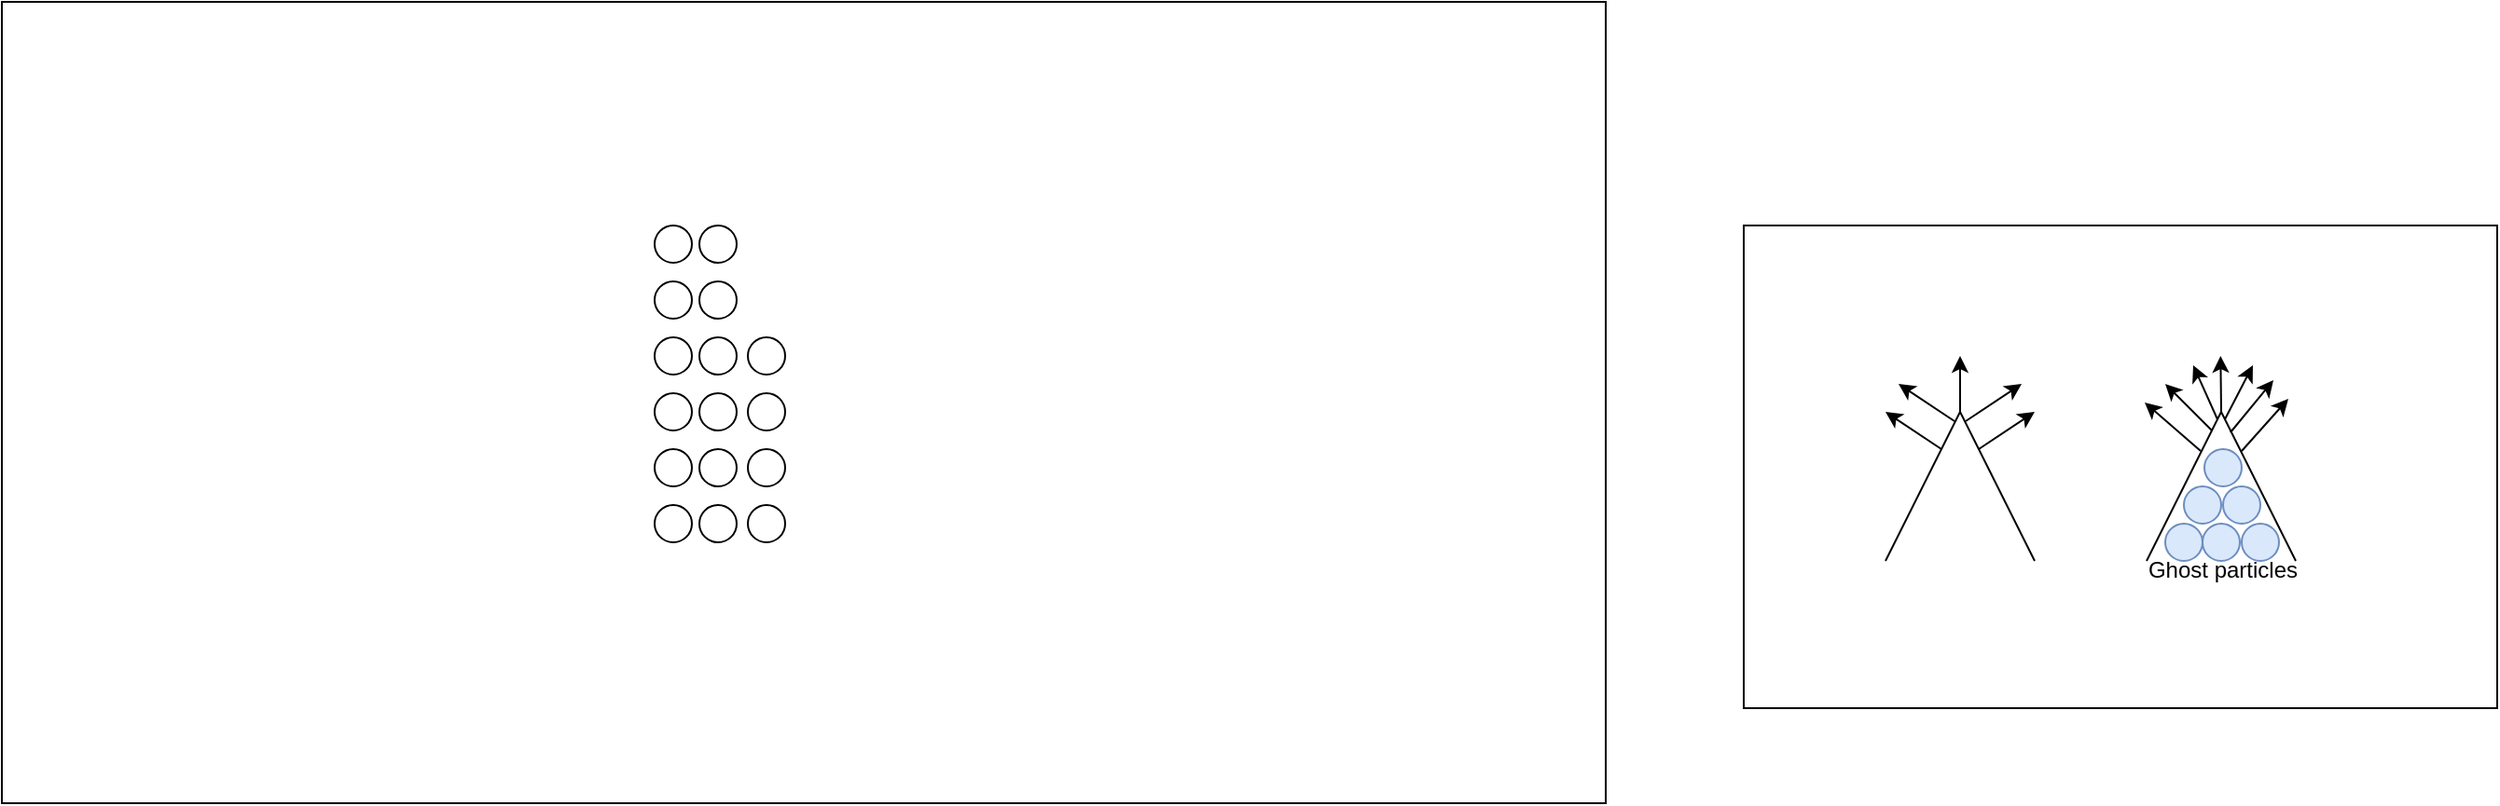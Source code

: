 <mxfile version="15.5.2" type="device"><diagram id="weTZ3xxEqIQuFocuFesK" name="Page-1"><mxGraphModel dx="474" dy="235" grid="0" gridSize="10" guides="1" tooltips="1" connect="1" arrows="1" fold="1" page="1" pageScale="1" pageWidth="827" pageHeight="1169" math="0" shadow="0"><root><mxCell id="0"/><mxCell id="1" parent="0"/><mxCell id="4-X3HEXb7m0m4tDuyqGL-37" value="" style="rounded=0;whiteSpace=wrap;html=1;" vertex="1" parent="1"><mxGeometry x="964" y="180" width="404" height="259" as="geometry"/></mxCell><mxCell id="39FBttLVgByDSy_LLfqQ-1" value="" style="rounded=0;whiteSpace=wrap;html=1;" parent="1" vertex="1"><mxGeometry x="30" y="60" width="860" height="430" as="geometry"/></mxCell><mxCell id="39FBttLVgByDSy_LLfqQ-5" value="" style="ellipse;whiteSpace=wrap;html=1;" parent="1" vertex="1"><mxGeometry x="430" y="240" width="20" height="20" as="geometry"/></mxCell><mxCell id="39FBttLVgByDSy_LLfqQ-9" value="" style="ellipse;whiteSpace=wrap;html=1;" parent="1" vertex="1"><mxGeometry x="430" y="270" width="20" height="20" as="geometry"/></mxCell><mxCell id="39FBttLVgByDSy_LLfqQ-10" value="" style="ellipse;whiteSpace=wrap;html=1;" parent="1" vertex="1"><mxGeometry x="430" y="300" width="20" height="20" as="geometry"/></mxCell><mxCell id="39FBttLVgByDSy_LLfqQ-11" value="" style="ellipse;whiteSpace=wrap;html=1;" parent="1" vertex="1"><mxGeometry x="430" y="330" width="20" height="20" as="geometry"/></mxCell><mxCell id="39FBttLVgByDSy_LLfqQ-12" value="" style="ellipse;whiteSpace=wrap;html=1;" parent="1" vertex="1"><mxGeometry x="404" y="180" width="20" height="20" as="geometry"/></mxCell><mxCell id="39FBttLVgByDSy_LLfqQ-13" value="" style="ellipse;whiteSpace=wrap;html=1;" parent="1" vertex="1"><mxGeometry x="404" y="210" width="20" height="20" as="geometry"/></mxCell><mxCell id="39FBttLVgByDSy_LLfqQ-14" value="" style="ellipse;whiteSpace=wrap;html=1;" parent="1" vertex="1"><mxGeometry x="404" y="240" width="20" height="20" as="geometry"/></mxCell><mxCell id="39FBttLVgByDSy_LLfqQ-15" value="" style="ellipse;whiteSpace=wrap;html=1;" parent="1" vertex="1"><mxGeometry x="404" y="270" width="20" height="20" as="geometry"/></mxCell><mxCell id="39FBttLVgByDSy_LLfqQ-16" value="" style="ellipse;whiteSpace=wrap;html=1;" parent="1" vertex="1"><mxGeometry x="404" y="300" width="20" height="20" as="geometry"/></mxCell><mxCell id="39FBttLVgByDSy_LLfqQ-17" value="" style="ellipse;whiteSpace=wrap;html=1;" parent="1" vertex="1"><mxGeometry x="404" y="330" width="20" height="20" as="geometry"/></mxCell><mxCell id="39FBttLVgByDSy_LLfqQ-18" value="" style="ellipse;whiteSpace=wrap;html=1;" parent="1" vertex="1"><mxGeometry x="380" y="180" width="20" height="20" as="geometry"/></mxCell><mxCell id="39FBttLVgByDSy_LLfqQ-19" value="" style="ellipse;whiteSpace=wrap;html=1;" parent="1" vertex="1"><mxGeometry x="380" y="210" width="20" height="20" as="geometry"/></mxCell><mxCell id="39FBttLVgByDSy_LLfqQ-20" value="" style="ellipse;whiteSpace=wrap;html=1;" parent="1" vertex="1"><mxGeometry x="380" y="240" width="20" height="20" as="geometry"/></mxCell><mxCell id="39FBttLVgByDSy_LLfqQ-21" value="" style="ellipse;whiteSpace=wrap;html=1;" parent="1" vertex="1"><mxGeometry x="380" y="270" width="20" height="20" as="geometry"/></mxCell><mxCell id="39FBttLVgByDSy_LLfqQ-22" value="" style="ellipse;whiteSpace=wrap;html=1;" parent="1" vertex="1"><mxGeometry x="380" y="300" width="20" height="20" as="geometry"/></mxCell><mxCell id="39FBttLVgByDSy_LLfqQ-23" value="" style="ellipse;whiteSpace=wrap;html=1;" parent="1" vertex="1"><mxGeometry x="380" y="330" width="20" height="20" as="geometry"/></mxCell><mxCell id="4-X3HEXb7m0m4tDuyqGL-1" value="" style="endArrow=none;html=1;rounded=0;" edge="1" parent="1"><mxGeometry width="50" height="50" relative="1" as="geometry"><mxPoint x="1040" y="360" as="sourcePoint"/><mxPoint x="1080" y="280" as="targetPoint"/></mxGeometry></mxCell><mxCell id="4-X3HEXb7m0m4tDuyqGL-2" value="" style="endArrow=none;html=1;rounded=0;" edge="1" parent="1"><mxGeometry width="50" height="50" relative="1" as="geometry"><mxPoint x="1120" y="360" as="sourcePoint"/><mxPoint x="1080" y="280" as="targetPoint"/></mxGeometry></mxCell><mxCell id="4-X3HEXb7m0m4tDuyqGL-4" value="" style="endArrow=classic;html=1;rounded=0;" edge="1" parent="1"><mxGeometry width="50" height="50" relative="1" as="geometry"><mxPoint x="1080" y="280" as="sourcePoint"/><mxPoint x="1080" y="250" as="targetPoint"/></mxGeometry></mxCell><mxCell id="4-X3HEXb7m0m4tDuyqGL-5" value="" style="endArrow=classic;html=1;rounded=0;" edge="1" parent="1"><mxGeometry width="50" height="50" relative="1" as="geometry"><mxPoint x="1070" y="300" as="sourcePoint"/><mxPoint x="1040" y="280" as="targetPoint"/></mxGeometry></mxCell><mxCell id="4-X3HEXb7m0m4tDuyqGL-8" value="" style="endArrow=none;html=1;rounded=0;" edge="1" parent="1"><mxGeometry width="50" height="50" relative="1" as="geometry"><mxPoint x="1180" y="360" as="sourcePoint"/><mxPoint x="1220" y="280" as="targetPoint"/></mxGeometry></mxCell><mxCell id="4-X3HEXb7m0m4tDuyqGL-9" value="" style="endArrow=none;html=1;rounded=0;" edge="1" parent="1"><mxGeometry width="50" height="50" relative="1" as="geometry"><mxPoint x="1260" y="360" as="sourcePoint"/><mxPoint x="1220" y="280" as="targetPoint"/></mxGeometry></mxCell><mxCell id="4-X3HEXb7m0m4tDuyqGL-11" value="" style="endArrow=classic;html=1;rounded=0;" edge="1" parent="1"><mxGeometry width="50" height="50" relative="1" as="geometry"><mxPoint x="1209" y="301" as="sourcePoint"/><mxPoint x="1179" y="275" as="targetPoint"/></mxGeometry></mxCell><mxCell id="4-X3HEXb7m0m4tDuyqGL-14" value="" style="endArrow=classic;html=1;rounded=0;" edge="1" parent="1"><mxGeometry width="50" height="50" relative="1" as="geometry"><mxPoint x="1077" y="285" as="sourcePoint"/><mxPoint x="1047" y="265" as="targetPoint"/></mxGeometry></mxCell><mxCell id="4-X3HEXb7m0m4tDuyqGL-16" value="" style="endArrow=classic;html=1;rounded=0;" edge="1" parent="1"><mxGeometry width="50" height="50" relative="1" as="geometry"><mxPoint x="1090" y="300" as="sourcePoint"/><mxPoint x="1120" y="280" as="targetPoint"/></mxGeometry></mxCell><mxCell id="4-X3HEXb7m0m4tDuyqGL-17" value="" style="endArrow=classic;html=1;rounded=0;" edge="1" parent="1"><mxGeometry width="50" height="50" relative="1" as="geometry"><mxPoint x="1083" y="285" as="sourcePoint"/><mxPoint x="1113" y="265" as="targetPoint"/></mxGeometry></mxCell><mxCell id="4-X3HEXb7m0m4tDuyqGL-18" value="" style="ellipse;whiteSpace=wrap;html=1;fillColor=#dae8fc;strokeColor=#6c8ebf;" vertex="1" parent="1"><mxGeometry x="1190" y="340" width="20" height="20" as="geometry"/></mxCell><mxCell id="4-X3HEXb7m0m4tDuyqGL-19" value="" style="ellipse;whiteSpace=wrap;html=1;fillColor=#dae8fc;strokeColor=#6c8ebf;" vertex="1" parent="1"><mxGeometry x="1210" y="340" width="20" height="20" as="geometry"/></mxCell><mxCell id="4-X3HEXb7m0m4tDuyqGL-20" value="" style="ellipse;whiteSpace=wrap;html=1;fillColor=#dae8fc;strokeColor=#6c8ebf;" vertex="1" parent="1"><mxGeometry x="1231" y="340" width="20" height="20" as="geometry"/></mxCell><mxCell id="4-X3HEXb7m0m4tDuyqGL-21" value="" style="ellipse;whiteSpace=wrap;html=1;fillColor=#dae8fc;strokeColor=#6c8ebf;" vertex="1" parent="1"><mxGeometry x="1200" y="320" width="20" height="20" as="geometry"/></mxCell><mxCell id="4-X3HEXb7m0m4tDuyqGL-22" value="" style="ellipse;whiteSpace=wrap;html=1;fillColor=#dae8fc;strokeColor=#6c8ebf;" vertex="1" parent="1"><mxGeometry x="1221" y="320" width="20" height="20" as="geometry"/></mxCell><mxCell id="4-X3HEXb7m0m4tDuyqGL-23" value="" style="ellipse;whiteSpace=wrap;html=1;fillColor=#dae8fc;strokeColor=#6c8ebf;" vertex="1" parent="1"><mxGeometry x="1211" y="300" width="20" height="20" as="geometry"/></mxCell><mxCell id="4-X3HEXb7m0m4tDuyqGL-24" value="Ghost particles" style="text;html=1;strokeColor=none;fillColor=none;align=center;verticalAlign=middle;whiteSpace=wrap;rounded=0;" vertex="1" parent="1"><mxGeometry x="1171" y="350" width="100" height="30" as="geometry"/></mxCell><mxCell id="4-X3HEXb7m0m4tDuyqGL-25" value="" style="endArrow=classic;html=1;rounded=0;" edge="1" parent="1"><mxGeometry width="50" height="50" relative="1" as="geometry"><mxPoint x="1220" y="280" as="sourcePoint"/><mxPoint x="1219.67" y="250" as="targetPoint"/></mxGeometry></mxCell><mxCell id="4-X3HEXb7m0m4tDuyqGL-26" value="" style="endArrow=classic;html=1;rounded=0;" edge="1" parent="1"><mxGeometry width="50" height="50" relative="1" as="geometry"><mxPoint x="1215" y="290" as="sourcePoint"/><mxPoint x="1190" y="265" as="targetPoint"/></mxGeometry></mxCell><mxCell id="4-X3HEXb7m0m4tDuyqGL-29" value="" style="endArrow=classic;html=1;rounded=0;" edge="1" parent="1"><mxGeometry width="50" height="50" relative="1" as="geometry"><mxPoint x="1218" y="284" as="sourcePoint"/><mxPoint x="1205" y="255" as="targetPoint"/></mxGeometry></mxCell><mxCell id="4-X3HEXb7m0m4tDuyqGL-34" value="" style="endArrow=classic;html=1;rounded=0;" edge="1" parent="1"><mxGeometry width="50" height="50" relative="1" as="geometry"><mxPoint x="1222" y="284" as="sourcePoint"/><mxPoint x="1237" y="255" as="targetPoint"/></mxGeometry></mxCell><mxCell id="4-X3HEXb7m0m4tDuyqGL-35" value="" style="endArrow=classic;html=1;rounded=0;" edge="1" parent="1"><mxGeometry width="50" height="50" relative="1" as="geometry"><mxPoint x="1225" y="291" as="sourcePoint"/><mxPoint x="1248" y="263" as="targetPoint"/></mxGeometry></mxCell><mxCell id="4-X3HEXb7m0m4tDuyqGL-36" value="" style="endArrow=classic;html=1;rounded=0;" edge="1" parent="1"><mxGeometry width="50" height="50" relative="1" as="geometry"><mxPoint x="1231" y="301" as="sourcePoint"/><mxPoint x="1256" y="273" as="targetPoint"/></mxGeometry></mxCell></root></mxGraphModel></diagram></mxfile>